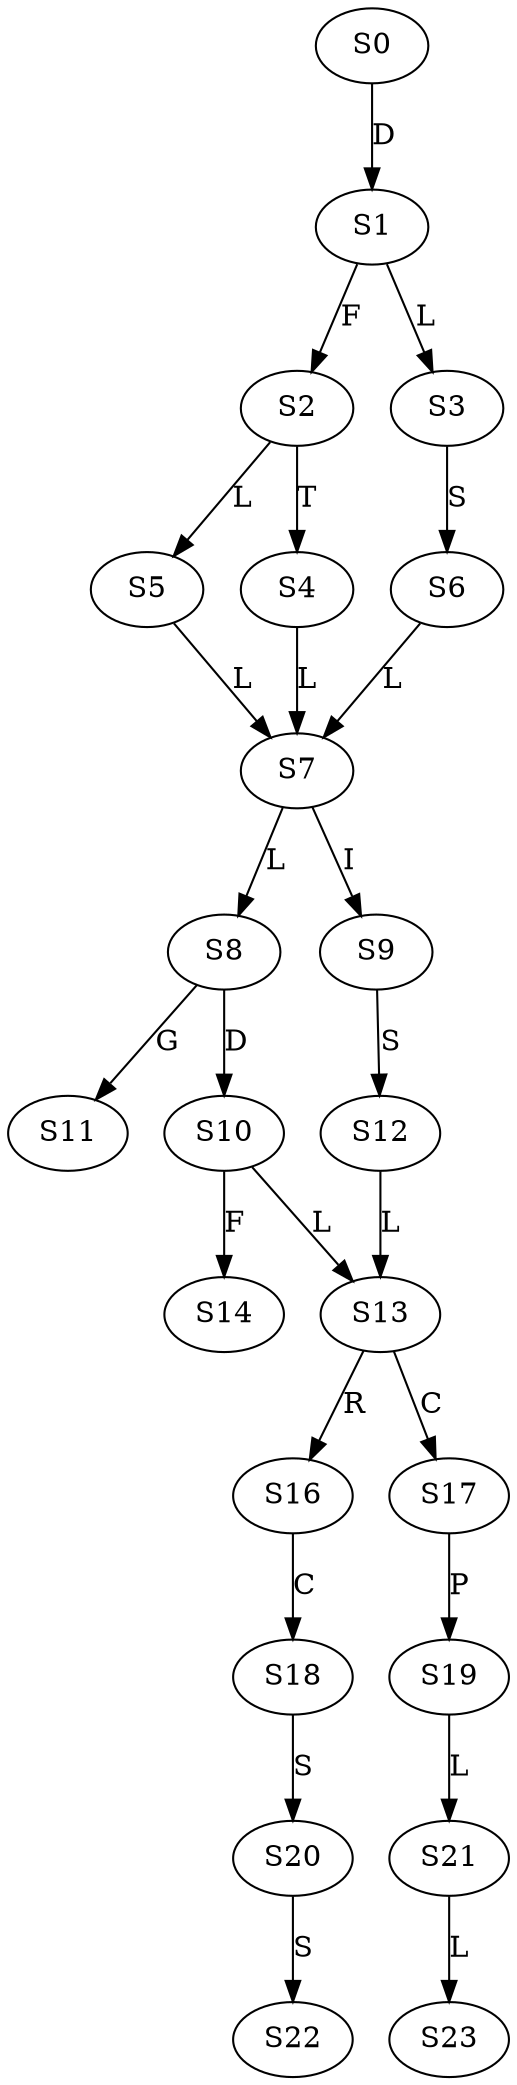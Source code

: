 strict digraph  {
	S0 -> S1 [ label = D ];
	S1 -> S2 [ label = F ];
	S1 -> S3 [ label = L ];
	S2 -> S4 [ label = T ];
	S2 -> S5 [ label = L ];
	S3 -> S6 [ label = S ];
	S4 -> S7 [ label = L ];
	S5 -> S7 [ label = L ];
	S6 -> S7 [ label = L ];
	S7 -> S8 [ label = L ];
	S7 -> S9 [ label = I ];
	S8 -> S10 [ label = D ];
	S8 -> S11 [ label = G ];
	S9 -> S12 [ label = S ];
	S10 -> S13 [ label = L ];
	S10 -> S14 [ label = F ];
	S12 -> S13 [ label = L ];
	S13 -> S16 [ label = R ];
	S13 -> S17 [ label = C ];
	S16 -> S18 [ label = C ];
	S17 -> S19 [ label = P ];
	S18 -> S20 [ label = S ];
	S19 -> S21 [ label = L ];
	S20 -> S22 [ label = S ];
	S21 -> S23 [ label = L ];
}
